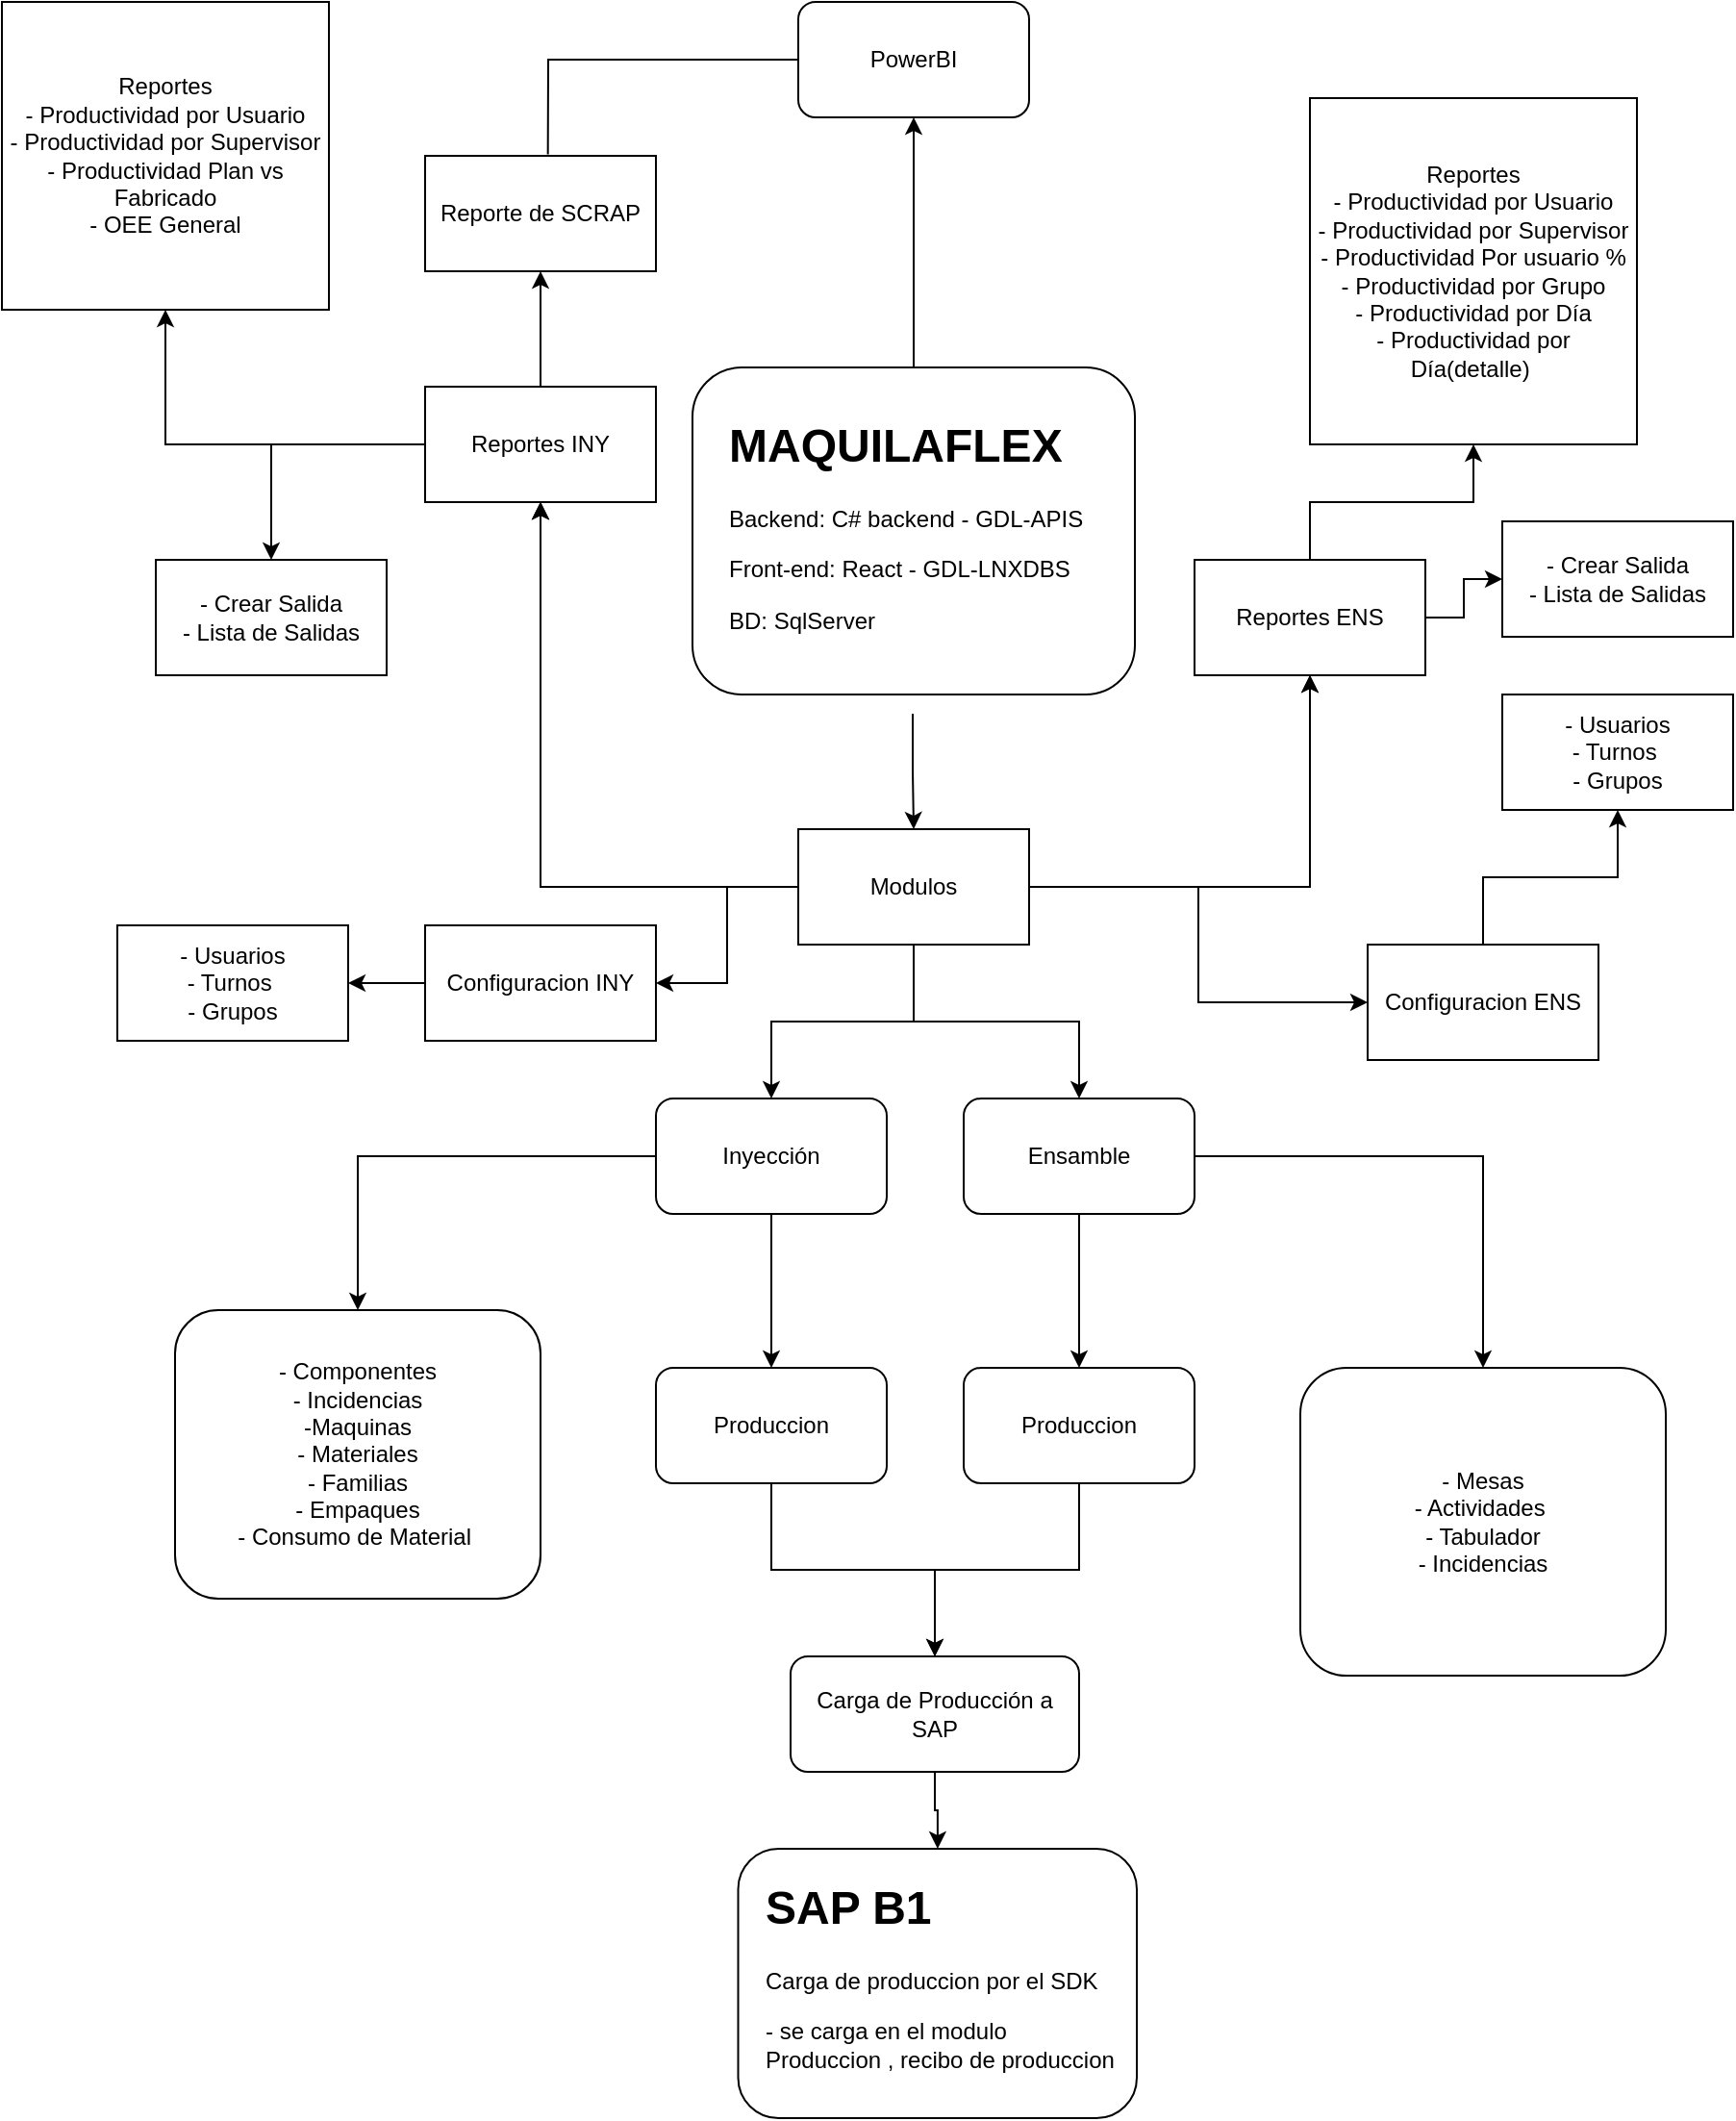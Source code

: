 <mxfile version="28.1.0">
  <diagram name="Página-1" id="pxyZVvrqWOaFQNfG5v0L">
    <mxGraphModel dx="2864" dy="1119" grid="1" gridSize="10" guides="1" tooltips="1" connect="1" arrows="1" fold="1" page="1" pageScale="1" pageWidth="827" pageHeight="1169" math="0" shadow="0">
      <root>
        <mxCell id="0" />
        <mxCell id="1" parent="0" />
        <mxCell id="oFa-lfGSbj1iU5ehJJAt-75" value="" style="edgeStyle=orthogonalEdgeStyle;rounded=0;orthogonalLoop=1;jettySize=auto;html=1;" parent="1" source="oFa-lfGSbj1iU5ehJJAt-2" target="oFa-lfGSbj1iU5ehJJAt-74" edge="1">
          <mxGeometry relative="1" as="geometry" />
        </mxCell>
        <mxCell id="oFa-lfGSbj1iU5ehJJAt-2" value="" style="rounded=1;whiteSpace=wrap;html=1;labelBorderColor=light-dark(#000000, #f00000);" parent="1" vertex="1">
          <mxGeometry x="299" y="240" width="230" height="170" as="geometry" />
        </mxCell>
        <mxCell id="oFa-lfGSbj1iU5ehJJAt-25" value="" style="edgeStyle=orthogonalEdgeStyle;rounded=0;orthogonalLoop=1;jettySize=auto;html=1;" parent="1" source="oFa-lfGSbj1iU5ehJJAt-5" target="oFa-lfGSbj1iU5ehJJAt-24" edge="1">
          <mxGeometry relative="1" as="geometry" />
        </mxCell>
        <mxCell id="oFa-lfGSbj1iU5ehJJAt-5" value="&lt;h1 style=&quot;margin-top: 0px;&quot;&gt;&lt;font style=&quot;color: light-dark(rgb(0, 0, 0), rgb(6, 56, 255));&quot;&gt;MAQUILAFLEX&lt;/font&gt;&lt;/h1&gt;&lt;p&gt;Backend: C# backend - &lt;font style=&quot;color: light-dark(rgb(0, 0, 0), rgb(255, 51, 51));&quot;&gt;GDL-APIS&lt;/font&gt;&lt;/p&gt;&lt;p&gt;Front-end: React - &lt;font style=&quot;color: light-dark(rgb(0, 0, 0), rgb(255, 51, 51));&quot;&gt;GDL-LNXDBS&lt;/font&gt;&amp;nbsp;&lt;/p&gt;&lt;p&gt;BD: SqlServer&lt;/p&gt;" style="text;html=1;whiteSpace=wrap;overflow=hidden;rounded=0;labelBorderColor=none;" parent="1" vertex="1">
          <mxGeometry x="316" y="260" width="195" height="160" as="geometry" />
        </mxCell>
        <mxCell id="oFa-lfGSbj1iU5ehJJAt-13" value="" style="edgeStyle=orthogonalEdgeStyle;rounded=0;orthogonalLoop=1;jettySize=auto;html=1;" parent="1" source="oFa-lfGSbj1iU5ehJJAt-9" target="oFa-lfGSbj1iU5ehJJAt-12" edge="1">
          <mxGeometry relative="1" as="geometry" />
        </mxCell>
        <mxCell id="oFa-lfGSbj1iU5ehJJAt-30" value="" style="edgeStyle=orthogonalEdgeStyle;rounded=0;orthogonalLoop=1;jettySize=auto;html=1;" parent="1" source="oFa-lfGSbj1iU5ehJJAt-9" target="oFa-lfGSbj1iU5ehJJAt-29" edge="1">
          <mxGeometry relative="1" as="geometry" />
        </mxCell>
        <mxCell id="oFa-lfGSbj1iU5ehJJAt-9" value="Inyección" style="rounded=1;whiteSpace=wrap;html=1;" parent="1" vertex="1">
          <mxGeometry x="280" y="620" width="120" height="60" as="geometry" />
        </mxCell>
        <mxCell id="oFa-lfGSbj1iU5ehJJAt-15" value="" style="edgeStyle=orthogonalEdgeStyle;rounded=0;orthogonalLoop=1;jettySize=auto;html=1;" parent="1" source="oFa-lfGSbj1iU5ehJJAt-10" target="oFa-lfGSbj1iU5ehJJAt-14" edge="1">
          <mxGeometry relative="1" as="geometry" />
        </mxCell>
        <mxCell id="oFa-lfGSbj1iU5ehJJAt-32" value="" style="edgeStyle=orthogonalEdgeStyle;rounded=0;orthogonalLoop=1;jettySize=auto;html=1;" parent="1" source="oFa-lfGSbj1iU5ehJJAt-10" target="oFa-lfGSbj1iU5ehJJAt-31" edge="1">
          <mxGeometry relative="1" as="geometry" />
        </mxCell>
        <mxCell id="oFa-lfGSbj1iU5ehJJAt-10" value="Ensamble" style="rounded=1;whiteSpace=wrap;html=1;" parent="1" vertex="1">
          <mxGeometry x="440" y="620" width="120" height="60" as="geometry" />
        </mxCell>
        <mxCell id="oFa-lfGSbj1iU5ehJJAt-17" value="" style="edgeStyle=orthogonalEdgeStyle;rounded=0;orthogonalLoop=1;jettySize=auto;html=1;" parent="1" source="oFa-lfGSbj1iU5ehJJAt-12" target="oFa-lfGSbj1iU5ehJJAt-16" edge="1">
          <mxGeometry relative="1" as="geometry" />
        </mxCell>
        <mxCell id="oFa-lfGSbj1iU5ehJJAt-12" value="Produccion" style="rounded=1;whiteSpace=wrap;html=1;" parent="1" vertex="1">
          <mxGeometry x="280" y="760" width="120" height="60" as="geometry" />
        </mxCell>
        <mxCell id="oFa-lfGSbj1iU5ehJJAt-18" style="edgeStyle=orthogonalEdgeStyle;rounded=0;orthogonalLoop=1;jettySize=auto;html=1;entryX=0.5;entryY=0;entryDx=0;entryDy=0;" parent="1" source="oFa-lfGSbj1iU5ehJJAt-14" target="oFa-lfGSbj1iU5ehJJAt-16" edge="1">
          <mxGeometry relative="1" as="geometry" />
        </mxCell>
        <mxCell id="oFa-lfGSbj1iU5ehJJAt-14" value="Produccion" style="whiteSpace=wrap;html=1;rounded=1;" parent="1" vertex="1">
          <mxGeometry x="440" y="760" width="120" height="60" as="geometry" />
        </mxCell>
        <mxCell id="oFa-lfGSbj1iU5ehJJAt-20" value="" style="edgeStyle=orthogonalEdgeStyle;rounded=0;orthogonalLoop=1;jettySize=auto;html=1;" parent="1" source="oFa-lfGSbj1iU5ehJJAt-16" target="oFa-lfGSbj1iU5ehJJAt-19" edge="1">
          <mxGeometry relative="1" as="geometry" />
        </mxCell>
        <mxCell id="oFa-lfGSbj1iU5ehJJAt-16" value="Carga de Producción a SAP" style="whiteSpace=wrap;html=1;rounded=1;" parent="1" vertex="1">
          <mxGeometry x="350" y="910" width="150" height="60" as="geometry" />
        </mxCell>
        <mxCell id="oFa-lfGSbj1iU5ehJJAt-19" value="&lt;span style=&quot;color: rgba(0, 0, 0, 0); font-family: monospace; font-size: 0px; text-align: start; text-wrap-mode: nowrap;&quot;&gt;%3CmxGraphModel%3E%3Croot%3E%3CmxCell%20id%3D%220%22%2F%3E%3CmxCell%20id%3D%221%22%20parent%3D%220%22%2F%3E%3CmxCell%20id%3D%222%22%20value%3D%22%26lt%3Bh1%20style%3D%26quot%3Bmargin-top%3A%200px%3B%26quot%3B%26gt%3BMAQUILAFLEX%26lt%3B%2Fh1%26gt%3B%26lt%3Bp%26gt%3BBackend%3A%20C%23%20backend%20-%20%26lt%3Bfont%20style%3D%26quot%3Bcolor%3A%20light-dark(rgb(0%2C%200%2C%200)%2C%20rgb(255%2C%2051%2C%2051))%3B%26quot%3B%26gt%3BGDL-APIS%26lt%3B%2Ffont%26gt%3B%26lt%3B%2Fp%26gt%3B%26lt%3Bp%26gt%3BFront-end%3A%20React%20-%20%26lt%3Bfont%20style%3D%26quot%3Bcolor%3A%20light-dark(rgb(0%2C%200%2C%200)%2C%20rgb(255%2C%2051%2C%2051))%3B%26quot%3B%26gt%3BGDL-LNXDBS%26lt%3B%2Ffont%26gt%3B%26amp%3Bnbsp%3B%26lt%3B%2Fp%26gt%3B%26lt%3Bp%26gt%3BBD%3A%20SqlServer%26lt%3B%2Fp%26gt%3B%22%20style%3D%22text%3Bhtml%3D1%3BwhiteSpace%3Dwrap%3Boverflow%3Dhidden%3Brounded%3D0%3BlabelBorderColor%3Dnone%3B%22%20vertex%3D%221%22%20parent%3D%221%22%3E%3CmxGeometry%20x%3D%22316%22%20y%3D%22260%22%20width%3D%22195%22%20height%3D%22160%22%20as%3D%22geometry%22%2F%3E%3C%2FmxCell%3E%3C%2Froot%3E%3C%2FmxGraphModel%3E&lt;/span&gt;" style="whiteSpace=wrap;html=1;rounded=1;" parent="1" vertex="1">
          <mxGeometry x="322.75" y="1010" width="207.25" height="140" as="geometry" />
        </mxCell>
        <mxCell id="oFa-lfGSbj1iU5ehJJAt-26" style="edgeStyle=orthogonalEdgeStyle;rounded=0;orthogonalLoop=1;jettySize=auto;html=1;entryX=0.5;entryY=0;entryDx=0;entryDy=0;" parent="1" source="oFa-lfGSbj1iU5ehJJAt-24" target="oFa-lfGSbj1iU5ehJJAt-9" edge="1">
          <mxGeometry relative="1" as="geometry" />
        </mxCell>
        <mxCell id="oFa-lfGSbj1iU5ehJJAt-27" style="edgeStyle=orthogonalEdgeStyle;rounded=0;orthogonalLoop=1;jettySize=auto;html=1;" parent="1" source="oFa-lfGSbj1iU5ehJJAt-24" target="oFa-lfGSbj1iU5ehJJAt-10" edge="1">
          <mxGeometry relative="1" as="geometry" />
        </mxCell>
        <mxCell id="oFa-lfGSbj1iU5ehJJAt-34" value="" style="edgeStyle=orthogonalEdgeStyle;rounded=0;orthogonalLoop=1;jettySize=auto;html=1;" parent="1" source="oFa-lfGSbj1iU5ehJJAt-24" target="oFa-lfGSbj1iU5ehJJAt-33" edge="1">
          <mxGeometry relative="1" as="geometry" />
        </mxCell>
        <mxCell id="oFa-lfGSbj1iU5ehJJAt-36" value="" style="edgeStyle=orthogonalEdgeStyle;rounded=0;orthogonalLoop=1;jettySize=auto;html=1;" parent="1" source="oFa-lfGSbj1iU5ehJJAt-24" target="oFa-lfGSbj1iU5ehJJAt-35" edge="1">
          <mxGeometry relative="1" as="geometry" />
        </mxCell>
        <mxCell id="oFa-lfGSbj1iU5ehJJAt-37" value="" style="edgeStyle=orthogonalEdgeStyle;rounded=0;orthogonalLoop=1;jettySize=auto;html=1;" parent="1" source="oFa-lfGSbj1iU5ehJJAt-24" target="oFa-lfGSbj1iU5ehJJAt-35" edge="1">
          <mxGeometry relative="1" as="geometry" />
        </mxCell>
        <mxCell id="oFa-lfGSbj1iU5ehJJAt-40" value="" style="edgeStyle=orthogonalEdgeStyle;rounded=0;orthogonalLoop=1;jettySize=auto;html=1;" parent="1" source="oFa-lfGSbj1iU5ehJJAt-24" target="oFa-lfGSbj1iU5ehJJAt-39" edge="1">
          <mxGeometry relative="1" as="geometry" />
        </mxCell>
        <mxCell id="oFa-lfGSbj1iU5ehJJAt-43" value="" style="edgeStyle=orthogonalEdgeStyle;rounded=0;orthogonalLoop=1;jettySize=auto;html=1;" parent="1" source="oFa-lfGSbj1iU5ehJJAt-24" target="oFa-lfGSbj1iU5ehJJAt-33" edge="1">
          <mxGeometry relative="1" as="geometry" />
        </mxCell>
        <mxCell id="oFa-lfGSbj1iU5ehJJAt-47" value="" style="edgeStyle=orthogonalEdgeStyle;rounded=0;orthogonalLoop=1;jettySize=auto;html=1;" parent="1" source="oFa-lfGSbj1iU5ehJJAt-24" target="oFa-lfGSbj1iU5ehJJAt-33" edge="1">
          <mxGeometry relative="1" as="geometry" />
        </mxCell>
        <mxCell id="oFa-lfGSbj1iU5ehJJAt-49" value="" style="edgeStyle=orthogonalEdgeStyle;rounded=0;orthogonalLoop=1;jettySize=auto;html=1;" parent="1" source="oFa-lfGSbj1iU5ehJJAt-24" target="oFa-lfGSbj1iU5ehJJAt-48" edge="1">
          <mxGeometry relative="1" as="geometry" />
        </mxCell>
        <mxCell id="oFa-lfGSbj1iU5ehJJAt-24" value="Modulos" style="whiteSpace=wrap;html=1;" parent="1" vertex="1">
          <mxGeometry x="354" y="480" width="120" height="60" as="geometry" />
        </mxCell>
        <mxCell id="oFa-lfGSbj1iU5ehJJAt-28" value="&lt;h1 style=&quot;margin-top: 0px;&quot;&gt;&lt;font style=&quot;color: light-dark(rgb(0, 0, 0), rgb(6, 56, 255));&quot;&gt;SAP B1&lt;/font&gt;&lt;/h1&gt;&lt;p&gt;Carga de produccion por el SDK&lt;/p&gt;&lt;p&gt;- se carga en el modulo&amp;nbsp; Produccion , recibo de produccion&lt;/p&gt;" style="text;html=1;whiteSpace=wrap;overflow=hidden;rounded=0;labelBorderColor=none;" parent="1" vertex="1">
          <mxGeometry x="335" y="1020" width="185" height="120" as="geometry" />
        </mxCell>
        <mxCell id="oFa-lfGSbj1iU5ehJJAt-29" value="- Componentes&lt;div&gt;- Incidencias&lt;/div&gt;&lt;div&gt;-Maquinas&lt;/div&gt;&lt;div&gt;&lt;span style=&quot;background-color: transparent; color: light-dark(rgb(0, 0, 0), rgb(255, 255, 255));&quot;&gt;- Materiales&lt;/span&gt;&lt;/div&gt;&lt;div&gt;&lt;span style=&quot;background-color: transparent; color: light-dark(rgb(0, 0, 0), rgb(255, 255, 255));&quot;&gt;- Familias&lt;/span&gt;&lt;/div&gt;&lt;div&gt;&lt;span style=&quot;background-color: transparent; color: light-dark(rgb(0, 0, 0), rgb(255, 255, 255));&quot;&gt;- Empaques&lt;/span&gt;&lt;/div&gt;&lt;div&gt;&lt;span style=&quot;background-color: transparent; color: light-dark(rgb(0, 0, 0), rgb(255, 255, 255));&quot;&gt;- Consumo de Material&amp;nbsp;&lt;/span&gt;&lt;/div&gt;" style="whiteSpace=wrap;html=1;rounded=1;" parent="1" vertex="1">
          <mxGeometry x="30" y="730" width="190" height="150" as="geometry" />
        </mxCell>
        <mxCell id="oFa-lfGSbj1iU5ehJJAt-31" value="- Mesas&lt;div&gt;- Actividades&amp;nbsp;&lt;/div&gt;&lt;div&gt;- Tabulador&lt;/div&gt;&lt;div&gt;- Incidencias&lt;/div&gt;" style="whiteSpace=wrap;html=1;rounded=1;" parent="1" vertex="1">
          <mxGeometry x="615" y="760" width="190" height="160" as="geometry" />
        </mxCell>
        <mxCell id="oFa-lfGSbj1iU5ehJJAt-79" value="" style="edgeStyle=orthogonalEdgeStyle;rounded=0;orthogonalLoop=1;jettySize=auto;html=1;" parent="1" source="oFa-lfGSbj1iU5ehJJAt-33" target="oFa-lfGSbj1iU5ehJJAt-78" edge="1">
          <mxGeometry relative="1" as="geometry" />
        </mxCell>
        <mxCell id="oFa-lfGSbj1iU5ehJJAt-81" value="" style="edgeStyle=orthogonalEdgeStyle;rounded=0;orthogonalLoop=1;jettySize=auto;html=1;" parent="1" source="oFa-lfGSbj1iU5ehJJAt-33" target="oFa-lfGSbj1iU5ehJJAt-80" edge="1">
          <mxGeometry relative="1" as="geometry" />
        </mxCell>
        <mxCell id="oFa-lfGSbj1iU5ehJJAt-86" value="" style="edgeStyle=orthogonalEdgeStyle;rounded=0;orthogonalLoop=1;jettySize=auto;html=1;" parent="1" source="oFa-lfGSbj1iU5ehJJAt-33" target="oFa-lfGSbj1iU5ehJJAt-85" edge="1">
          <mxGeometry relative="1" as="geometry" />
        </mxCell>
        <mxCell id="oFa-lfGSbj1iU5ehJJAt-33" value="Reportes INY" style="whiteSpace=wrap;html=1;" parent="1" vertex="1">
          <mxGeometry x="160" y="250" width="120" height="60" as="geometry" />
        </mxCell>
        <mxCell id="oFa-lfGSbj1iU5ehJJAt-58" value="" style="edgeStyle=orthogonalEdgeStyle;rounded=0;orthogonalLoop=1;jettySize=auto;html=1;" parent="1" source="oFa-lfGSbj1iU5ehJJAt-35" target="oFa-lfGSbj1iU5ehJJAt-57" edge="1">
          <mxGeometry relative="1" as="geometry" />
        </mxCell>
        <mxCell id="oFa-lfGSbj1iU5ehJJAt-84" value="" style="edgeStyle=orthogonalEdgeStyle;rounded=0;orthogonalLoop=1;jettySize=auto;html=1;" parent="1" source="oFa-lfGSbj1iU5ehJJAt-35" target="oFa-lfGSbj1iU5ehJJAt-83" edge="1">
          <mxGeometry relative="1" as="geometry" />
        </mxCell>
        <mxCell id="oFa-lfGSbj1iU5ehJJAt-35" value="Reportes ENS" style="whiteSpace=wrap;html=1;" parent="1" vertex="1">
          <mxGeometry x="560" y="340" width="120" height="60" as="geometry" />
        </mxCell>
        <mxCell id="oFa-lfGSbj1iU5ehJJAt-51" value="" style="edgeStyle=orthogonalEdgeStyle;rounded=0;orthogonalLoop=1;jettySize=auto;html=1;" parent="1" source="oFa-lfGSbj1iU5ehJJAt-39" target="oFa-lfGSbj1iU5ehJJAt-50" edge="1">
          <mxGeometry relative="1" as="geometry" />
        </mxCell>
        <mxCell id="oFa-lfGSbj1iU5ehJJAt-39" value="Configuracion ENS" style="whiteSpace=wrap;html=1;" parent="1" vertex="1">
          <mxGeometry x="650" y="540" width="120" height="60" as="geometry" />
        </mxCell>
        <mxCell id="oFa-lfGSbj1iU5ehJJAt-69" style="edgeStyle=orthogonalEdgeStyle;rounded=0;orthogonalLoop=1;jettySize=auto;html=1;entryX=1;entryY=0.5;entryDx=0;entryDy=0;" parent="1" source="oFa-lfGSbj1iU5ehJJAt-48" target="oFa-lfGSbj1iU5ehJJAt-54" edge="1">
          <mxGeometry relative="1" as="geometry">
            <mxPoint x="70" y="560" as="targetPoint" />
          </mxGeometry>
        </mxCell>
        <mxCell id="oFa-lfGSbj1iU5ehJJAt-48" value="Configuracion INY" style="whiteSpace=wrap;html=1;" parent="1" vertex="1">
          <mxGeometry x="160" y="530" width="120" height="60" as="geometry" />
        </mxCell>
        <mxCell id="oFa-lfGSbj1iU5ehJJAt-50" value="- Usuarios&lt;div&gt;- Turnos&amp;nbsp;&lt;/div&gt;&lt;div&gt;- Grupos&lt;/div&gt;" style="whiteSpace=wrap;html=1;" parent="1" vertex="1">
          <mxGeometry x="720" y="410" width="120" height="60" as="geometry" />
        </mxCell>
        <mxCell id="oFa-lfGSbj1iU5ehJJAt-54" value="- Usuarios&lt;div&gt;- Turnos&amp;nbsp;&lt;/div&gt;&lt;div&gt;- Grupos&lt;/div&gt;" style="whiteSpace=wrap;html=1;" parent="1" vertex="1">
          <mxGeometry y="530" width="120" height="60" as="geometry" />
        </mxCell>
        <mxCell id="oFa-lfGSbj1iU5ehJJAt-57" value="Reportes&lt;div&gt;- Productividad por Usuario&lt;/div&gt;&lt;div&gt;- Productividad&amp;nbsp;por Supervisor&lt;/div&gt;&lt;div&gt;- Productividad&amp;nbsp;Por usuario %&lt;/div&gt;&lt;div&gt;- Productividad&amp;nbsp;por Grupo&lt;/div&gt;&lt;div&gt;-&amp;nbsp;&lt;span style=&quot;background-color: transparent; color: light-dark(rgb(0, 0, 0), rgb(255, 255, 255));&quot;&gt;Productividad&lt;/span&gt;&lt;span style=&quot;background-color: transparent; color: light-dark(rgb(0, 0, 0), rgb(255, 255, 255));&quot;&gt;&amp;nbsp;por Día&lt;/span&gt;&lt;/div&gt;&lt;div&gt;-&amp;nbsp;&lt;span style=&quot;color: light-dark(rgb(0, 0, 0), rgb(255, 255, 255)); background-color: transparent;&quot;&gt;Productividad&lt;/span&gt;&lt;span style=&quot;color: light-dark(rgb(0, 0, 0), rgb(255, 255, 255)); background-color: transparent;&quot;&gt;&amp;nbsp;por Día(detalle)&amp;nbsp;&lt;/span&gt;&lt;/div&gt;" style="whiteSpace=wrap;html=1;" parent="1" vertex="1">
          <mxGeometry x="620" y="100" width="170" height="180" as="geometry" />
        </mxCell>
        <mxCell id="oFa-lfGSbj1iU5ehJJAt-74" value="PowerBI" style="whiteSpace=wrap;html=1;rounded=1;labelBorderColor=none;" parent="1" vertex="1">
          <mxGeometry x="354" y="50" width="120" height="60" as="geometry" />
        </mxCell>
        <mxCell id="oFa-lfGSbj1iU5ehJJAt-78" value="Reporte de SCRAP" style="whiteSpace=wrap;html=1;" parent="1" vertex="1">
          <mxGeometry x="160" y="130" width="120" height="60" as="geometry" />
        </mxCell>
        <mxCell id="oFa-lfGSbj1iU5ehJJAt-80" value="Reportes&lt;div&gt;- Productividad por Usuario&lt;/div&gt;&lt;div&gt;- Productividad&amp;nbsp;por Supervisor&lt;/div&gt;&lt;div&gt;- Productividad Plan vs Fabricado&lt;/div&gt;&lt;div&gt;- OEE General&lt;/div&gt;" style="whiteSpace=wrap;html=1;" parent="1" vertex="1">
          <mxGeometry x="-60" y="50" width="170" height="160" as="geometry" />
        </mxCell>
        <mxCell id="oFa-lfGSbj1iU5ehJJAt-82" value="" style="endArrow=none;html=1;rounded=0;entryX=0;entryY=0.5;entryDx=0;entryDy=0;exitX=0.532;exitY=-0.012;exitDx=0;exitDy=0;exitPerimeter=0;" parent="1" source="oFa-lfGSbj1iU5ehJJAt-78" target="oFa-lfGSbj1iU5ehJJAt-74" edge="1">
          <mxGeometry width="50" height="50" relative="1" as="geometry">
            <mxPoint x="60" y="50" as="sourcePoint" />
            <mxPoint x="110" as="targetPoint" />
            <Array as="points">
              <mxPoint x="224" y="80" />
            </Array>
          </mxGeometry>
        </mxCell>
        <mxCell id="oFa-lfGSbj1iU5ehJJAt-83" value="- Crear Salida&lt;div&gt;- Lista de Salidas&lt;/div&gt;" style="whiteSpace=wrap;html=1;" parent="1" vertex="1">
          <mxGeometry x="720" y="320" width="120" height="60" as="geometry" />
        </mxCell>
        <mxCell id="oFa-lfGSbj1iU5ehJJAt-85" value="- Crear Salida&lt;div&gt;- Lista de Salidas&lt;/div&gt;" style="whiteSpace=wrap;html=1;" parent="1" vertex="1">
          <mxGeometry x="20" y="340" width="120" height="60" as="geometry" />
        </mxCell>
      </root>
    </mxGraphModel>
  </diagram>
</mxfile>

